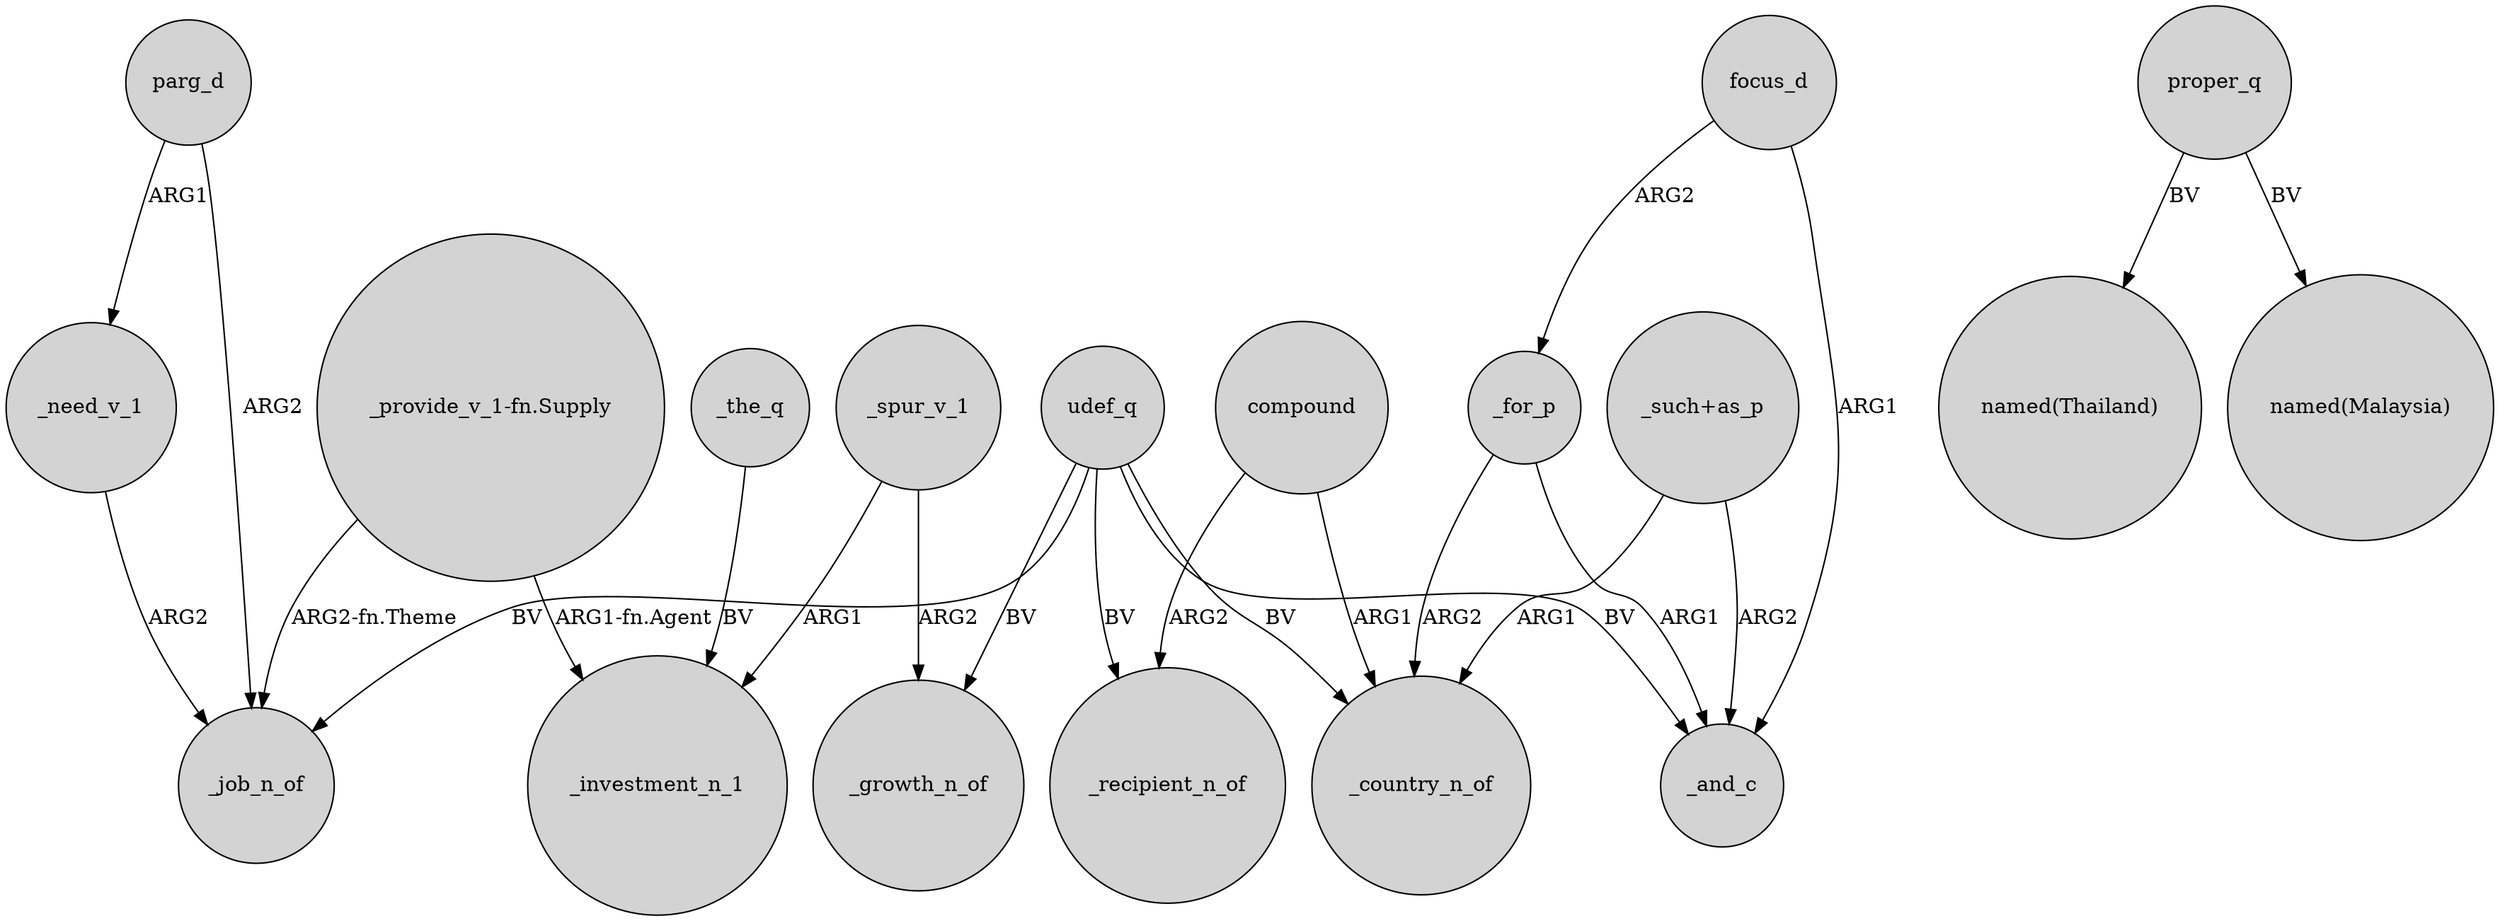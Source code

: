 digraph {
	node [shape=circle style=filled]
	_spur_v_1 -> _growth_n_of [label=ARG2]
	parg_d -> _job_n_of [label=ARG2]
	"_provide_v_1-fn.Supply" -> _investment_n_1 [label="ARG1-fn.Agent"]
	parg_d -> _need_v_1 [label=ARG1]
	_need_v_1 -> _job_n_of [label=ARG2]
	_spur_v_1 -> _investment_n_1 [label=ARG1]
	focus_d -> _for_p [label=ARG2]
	"_provide_v_1-fn.Supply" -> _job_n_of [label="ARG2-fn.Theme"]
	udef_q -> _recipient_n_of [label=BV]
	udef_q -> _country_n_of [label=BV]
	"_such+as_p" -> _and_c [label=ARG2]
	proper_q -> "named(Thailand)" [label=BV]
	_for_p -> _country_n_of [label=ARG2]
	compound -> _country_n_of [label=ARG1]
	focus_d -> _and_c [label=ARG1]
	"_such+as_p" -> _country_n_of [label=ARG1]
	_the_q -> _investment_n_1 [label=BV]
	udef_q -> _job_n_of [label=BV]
	compound -> _recipient_n_of [label=ARG2]
	proper_q -> "named(Malaysia)" [label=BV]
	udef_q -> _and_c [label=BV]
	udef_q -> _growth_n_of [label=BV]
	_for_p -> _and_c [label=ARG1]
}

